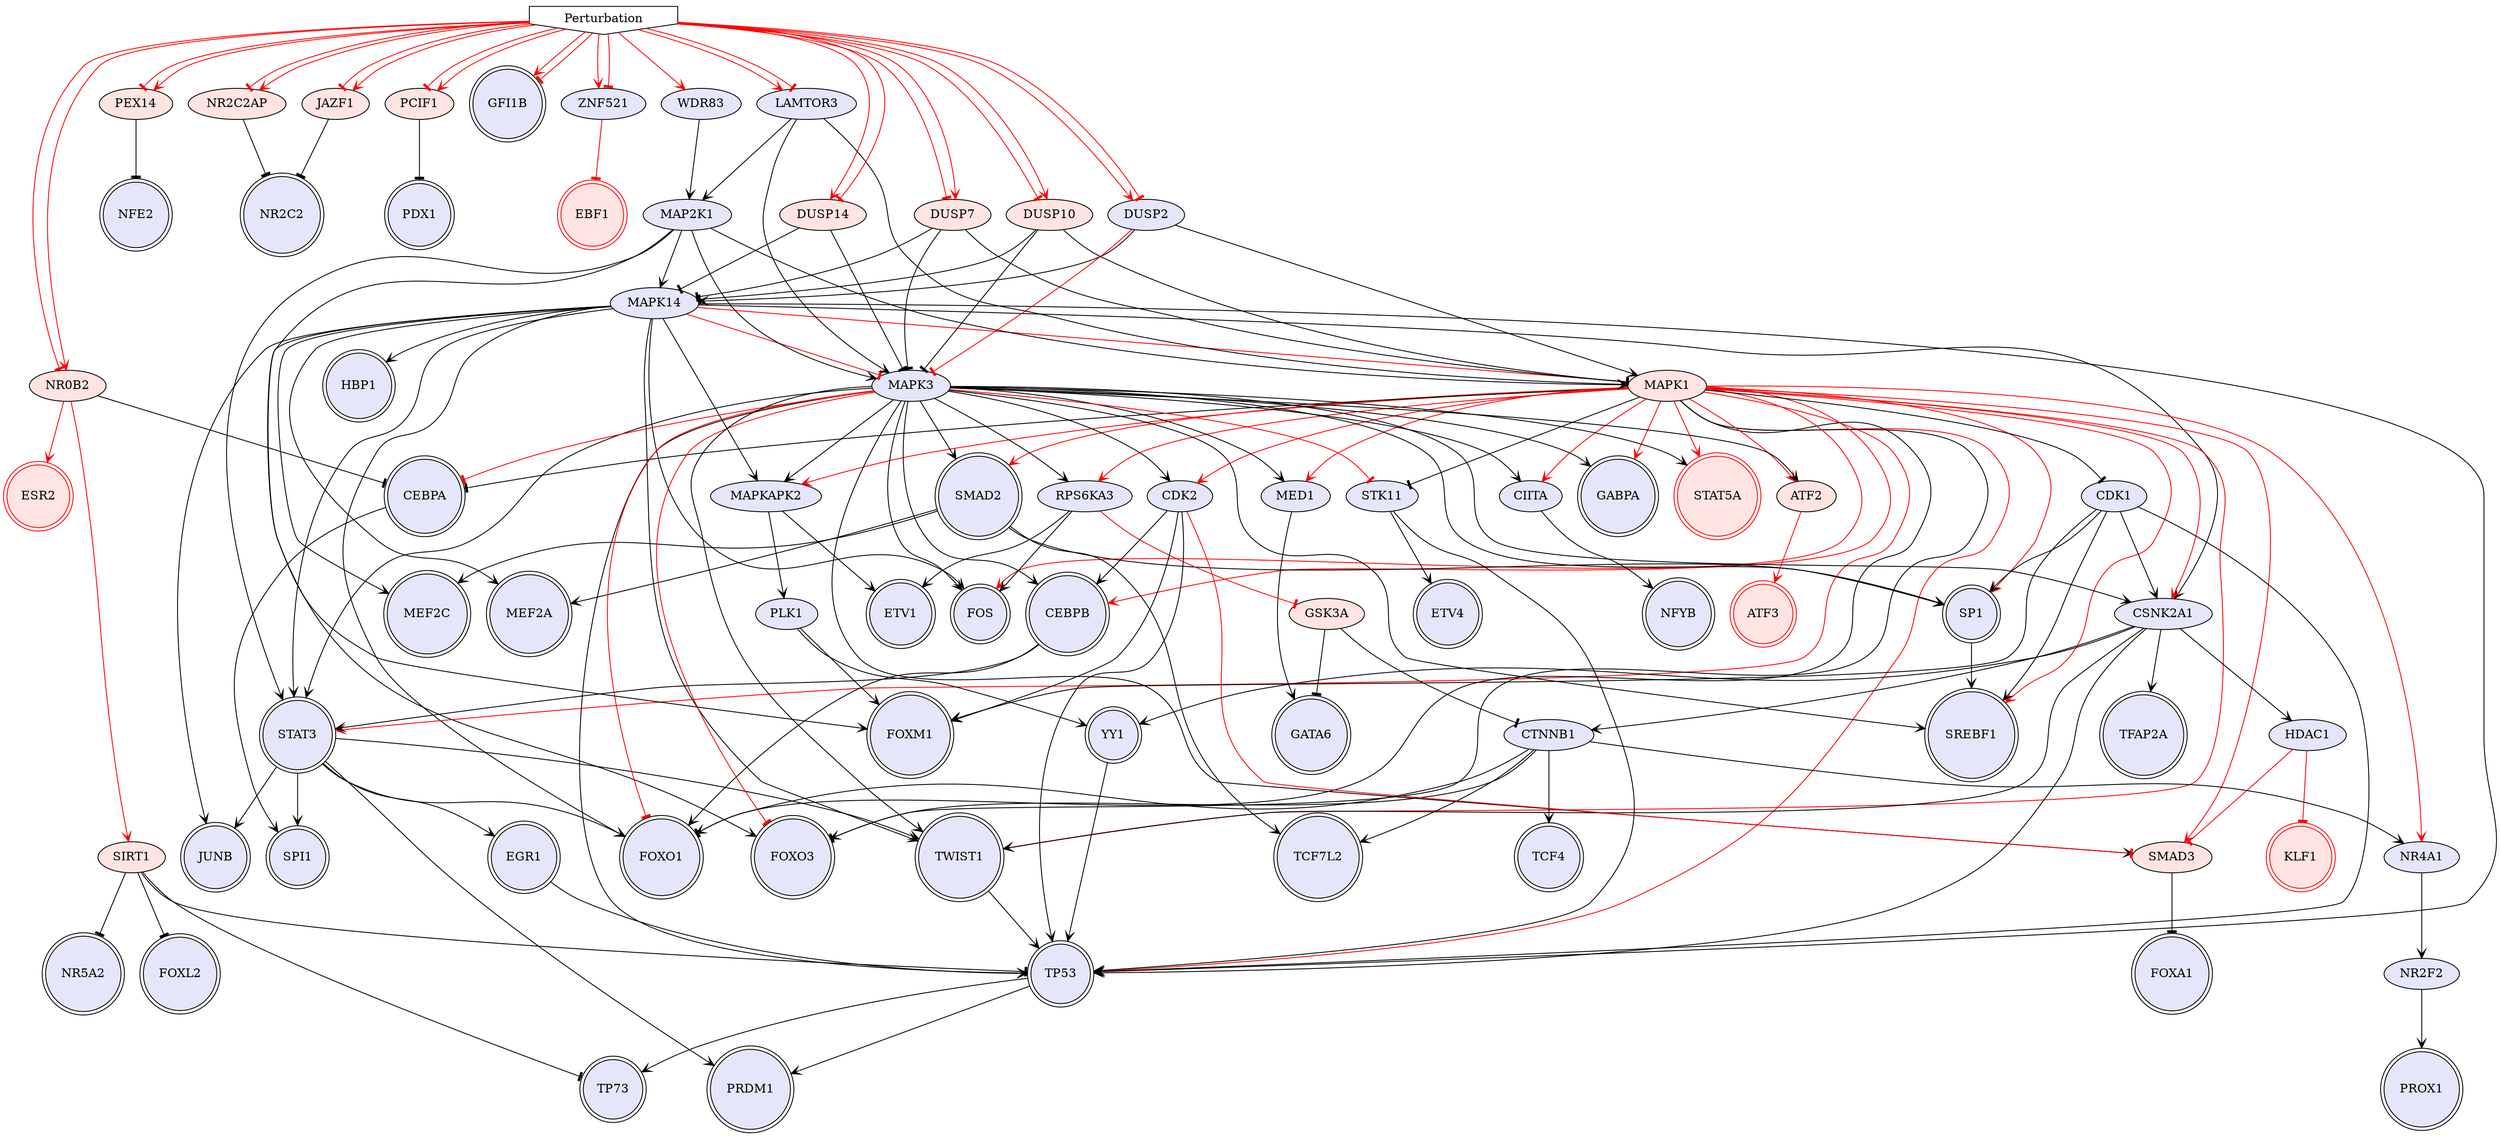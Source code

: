 digraph {

MAPK14->MAPKAPK2 [penwidth=1, color=black, arrowhead="vee"]
MAPK1->GABPA [penwidth=1, color=red, arrowhead="vee"]
TP53->PRDM1 [penwidth=1, color=black, arrowhead="vee"]
TP53->TP73 [penwidth=1, color=black, arrowhead="vee"]
CSNK2A1->CTNNB1 [penwidth=1, color=black, arrowhead="vee"]
STAT3->JUNB [penwidth=1, color=black, arrowhead="vee"]
STAT3->EGR1 [penwidth=1, color=black, arrowhead="vee"]
STAT3->PRDM1 [penwidth=1, color=black, arrowhead="vee"]
CTNNB1->FOXO1 [penwidth=1, color=black, arrowhead="vee"]
CTNNB1->FOXO3 [penwidth=1, color=black, arrowhead="vee"]
MAPK1->CEBPB [penwidth=1, color=red, arrowhead="vee"]
CEBPB->FOXO1 [penwidth=1, color=black, arrowhead="vee"]
CTNNB1->TCF7L2 [penwidth=1, color=black, arrowhead="vee"]
SMAD2->TCF7L2 [penwidth=1, color=black, arrowhead="vee"]
PLK1->FOXM1 [penwidth=1, color=black, arrowhead="vee"]
MAPK14->FOS [penwidth=1, color=black, arrowhead="vee"]
SIRT1->TP53 [penwidth=1, color=black, arrowhead="tee"]
SMAD2->SP1 [penwidth=1, color=black, arrowhead="vee"]
CEBPB->STAT3 [penwidth=1, color=black, arrowhead="vee"]
SP1->SREBF1 [penwidth=1, color=black, arrowhead="vee"]
STAT3->SPI1 [penwidth=1, color=black, arrowhead="vee"]
CEBPA->SPI1 [penwidth=1, color=black, arrowhead="vee"]
MAPK1->STAT3 [penwidth=1, color=red, arrowhead="vee"]
EGR1->TP53 [penwidth=1, color=black, arrowhead="vee"]
MAPK14->MEF2C [penwidth=1, color=black, arrowhead="vee"]
MAPK1->SMAD2 [penwidth=1, color=red, arrowhead="vee"]
NR4A1->NR2F2 [penwidth=1, color=black, arrowhead="vee"]
SIRT1->NR5A2 [penwidth=1, color=black, arrowhead="tee"]
NR2F2->PROX1 [penwidth=1, color=black, arrowhead="vee"]
DUSP2->MAPK1 [penwidth=1, color=black, arrowhead="vee"]
DUSP2->MAPK14 [penwidth=1, color=black, arrowhead="vee"]
CTNNB1->TCF4 [penwidth=1, color=black, arrowhead="vee"]
SMAD2->MEF2A [penwidth=1, color=black, arrowhead="vee"]
MAPK14->STAT3 [penwidth=1, color=black, arrowhead="vee"]
CTNNB1->NR4A1 [penwidth=1, color=black, arrowhead="vee"]
MAPK1->FOS [penwidth=1, color=red, arrowhead="vee"]
MAPK1->MAPKAPK2 [penwidth=1, color=red, arrowhead="vee"]
MAPK14->CSNK2A1 [penwidth=1, color=black, arrowhead="vee"]
MAPK1->MED1 [penwidth=1, color=red, arrowhead="vee"]
CSNK2A1->TWIST1 [penwidth=1, color=black, arrowhead="vee"]
PLK1->YY1 [penwidth=1, color=black, arrowhead="vee"]
CSNK2A1->TFAP2A [penwidth=1, color=black, arrowhead="vee"]
MAPK3->STK11 [penwidth=1, color=red, arrowhead="tee"]
MAPK14->TWIST1 [penwidth=1, color=black, arrowhead="vee"]
SMAD3->FOXA1 [penwidth=1, color=black, arrowhead="tee"]
STK11->TP53 [penwidth=1, color=black, arrowhead="vee"]
MAPK14->TP53 [penwidth=1, color=black, arrowhead="vee"]
MAPK1->SREBF1 [penwidth=1, color=red, arrowhead="vee"]
CSNK2A1->HDAC1 [penwidth=1, color=black, arrowhead="vee"]
MAPK14->JUNB [penwidth=1, color=black, arrowhead="vee"]
SIRT1->FOXL2 [penwidth=1, color=black, arrowhead="tee"]
CSNK2A1->TP53 [penwidth=1, color=black, arrowhead="vee"]
CSNK2A1->YY1 [penwidth=1, color=black, arrowhead="vee"]
MAPK1->CSNK2A1 [penwidth=1, color=red, arrowhead="vee"]
MAPK1->SP1 [penwidth=1, color=red, arrowhead="vee"]
MAPK14->FOXO3 [penwidth=1, color=black, arrowhead="vee"]
MAPK14->FOXO1 [penwidth=1, color=black, arrowhead="vee"]
MAPK14->HBP1 [penwidth=1, color=black, arrowhead="vee"]
MAPK14->MEF2A [penwidth=1, color=black, arrowhead="vee"]
MAPK1->CIITA [penwidth=1, color=red, arrowhead="vee"]
MAPK1->TWIST1 [penwidth=1, color=red, arrowhead="vee"]
MAPK3->FOXO3 [penwidth=1, color=red, arrowhead="tee"]
MAPKAPK2->ETV1 [penwidth=1, color=black, arrowhead="vee"]
MAPKAPK2->PLK1 [penwidth=1, color=black, arrowhead="vee"]
NR0B2->CEBPA [penwidth=1, color=black, arrowhead="tee"]
MAPK3->CEBPA [penwidth=1, color=red, arrowhead="tee"]
MAPK3->FOXO1 [penwidth=1, color=red, arrowhead="tee"]
MAPK1->NR4A1 [penwidth=1, color=red, arrowhead="vee"]
MAPK1->TP53 [penwidth=1, color=red, arrowhead="vee"]
STK11->ETV4 [penwidth=1, color=black, arrowhead="vee"]
YY1->TP53 [penwidth=1, color=black, arrowhead="vee"]
STAT3->TWIST1 [penwidth=1, color=black, arrowhead="vee"]
SMAD2->MEF2C [penwidth=1, color=black, arrowhead="vee"]
STAT3->FOXO1 [penwidth=1, color=black, arrowhead="vee"]
SIRT1->TP73 [penwidth=1, color=black, arrowhead="tee"]
TWIST1->TP53 [penwidth=1, color=black, arrowhead="vee"]
NR2C2AP->NR2C2 [penwidth=1, color=black, arrowhead="tee"]
CIITA->NFYB [penwidth=1, color=black, arrowhead="vee"]
MED1->GATA6 [penwidth=1, color=black, arrowhead="vee"]
PEX14->NFE2 [penwidth=1, color=black, arrowhead="tee"]
PCIF1->PDX1 [penwidth=1, color=black, arrowhead="tee"]
Perturbation->DUSP2 [penwidth=1, color=red, arrowhead="vee"]
Perturbation->GFI1B [penwidth=1, color=red, arrowhead="vee"]
Perturbation->ZNF521 [penwidth=1, color=red, arrowhead="vee"]
MAPK14->MAPK3 [penwidth=1, color=red, arrowhead="tee"]
ATF2->ATF3 [penwidth=1, color=red, arrowhead="vee"]
MAPK3->SMAD3 [penwidth=1, color=black, arrowhead="vee"]
MAPK3->STAT5A [penwidth=1, color=black, arrowhead="vee"]
NR0B2->SIRT1 [penwidth=1, color=red, arrowhead="vee"]
NR0B2->ESR2 [penwidth=1, color=red, arrowhead="vee"]
ZNF521->EBF1 [penwidth=1, color=red, arrowhead="tee"]
MAPK3->ATF2 [penwidth=1, color=black, arrowhead="vee"]
DUSP2->MAPK3 [penwidth=1, color=red, arrowhead="tee"]
HDAC1->KLF1 [penwidth=1, color=red, arrowhead="tee"]
HDAC1->SMAD3 [penwidth=1, color=red, arrowhead="tee"]
Perturbation->NR0B2 [penwidth=1, color=red, arrowhead="tee"]
Perturbation->NR2C2AP [penwidth=1, color=red, arrowhead="tee"]
Perturbation->PCIF1 [penwidth=1, color=red, arrowhead="tee"]
Perturbation->PEX14 [penwidth=1, color=red, arrowhead="tee"]
MAPK3->GABPA [penwidth=1, color=black, arrowhead="vee"]
MAPK3->RPS6KA3 [penwidth=1, color=black, arrowhead="vee"]
MAPK3->CEBPB [penwidth=1, color=black, arrowhead="vee"]
CDK1->CSNK2A1 [penwidth=1, color=black, arrowhead="vee"]
MAPK1->CDK1 [penwidth=1, color=black, arrowhead="tee"]
MAPK3->STAT3 [penwidth=1, color=black, arrowhead="vee"]
MAPK3->SMAD2 [penwidth=1, color=black, arrowhead="vee"]
MAPK3->FOS [penwidth=1, color=black, arrowhead="vee"]
DUSP10->MAPK14 [penwidth=1, color=black, arrowhead="tee"]
MAPK1->FOXO1 [penwidth=1, color=black, arrowhead="tee"]
MAPK1->FOXO3 [penwidth=1, color=black, arrowhead="tee"]
RPS6KA3->ETV1 [penwidth=1, color=black, arrowhead="vee"]
RPS6KA3->FOS [penwidth=1, color=black, arrowhead="vee"]
MAPK1->STK11 [penwidth=1, color=black, arrowhead="tee"]
CDK1->SP1 [penwidth=1, color=black, arrowhead="vee"]
MAPK3->SP1 [penwidth=1, color=black, arrowhead="vee"]
CDK1->TP53 [penwidth=1, color=black, arrowhead="vee"]
MAPK3->SREBF1 [penwidth=1, color=black, arrowhead="vee"]
MAPK1->CEBPA [penwidth=1, color=black, arrowhead="tee"]
CDK1->FOXM1 [penwidth=1, color=black, arrowhead="vee"]
CDK1->SREBF1 [penwidth=1, color=black, arrowhead="vee"]
MAPK3->CSNK2A1 [penwidth=1, color=black, arrowhead="vee"]
MAPK3->TWIST1 [penwidth=1, color=black, arrowhead="vee"]
JAZF1->NR2C2 [penwidth=1, color=black, arrowhead="tee"]
MAPK3->CIITA [penwidth=1, color=black, arrowhead="vee"]
MAPK3->MED1 [penwidth=1, color=black, arrowhead="vee"]
MAPK3->TP53 [penwidth=1, color=black, arrowhead="vee"]
DUSP10->MAPK3 [penwidth=1, color=black, arrowhead="tee"]
MAPK14->MAPK1 [penwidth=1, color=red, arrowhead="tee"]
MAPK1->SMAD3 [penwidth=1, color=red, arrowhead="vee"]
MAPK1->ATF2 [penwidth=1, color=red, arrowhead="vee"]
MAPK1->STAT5A [penwidth=1, color=red, arrowhead="vee"]
Perturbation->DUSP10 [penwidth=1, color=red, arrowhead="tee"]
Perturbation->JAZF1 [penwidth=1, color=red, arrowhead="tee"]
MAPK3->MAPKAPK2 [penwidth=1, color=black, arrowhead="vee"]
Perturbation->GFI1B [penwidth=1, color=red, arrowhead="tee"]
Perturbation->ZNF521 [penwidth=1, color=red, arrowhead="tee"]
Perturbation->DUSP10 [penwidth=1, color=red, arrowhead="vee"]
Perturbation->JAZF1 [penwidth=1, color=red, arrowhead="vee"]
Perturbation->NR0B2 [penwidth=1, color=red, arrowhead="vee"]
Perturbation->PCIF1 [penwidth=1, color=red, arrowhead="vee"]
Perturbation->PEX14 [penwidth=1, color=red, arrowhead="vee"]
DUSP14->MAPK3 [penwidth=1, color=black, arrowhead="tee"]
DUSP14->MAPK14 [penwidth=1, color=black, arrowhead="tee"]
Perturbation->DUSP14 [penwidth=1, color=red, arrowhead="vee"]
Perturbation->DUSP14 [penwidth=1, color=red, arrowhead="tee"]
GSK3A->CTNNB1 [penwidth=1, color=black, arrowhead="tee"]
GSK3A->GATA6 [penwidth=1, color=black, arrowhead="tee"]
RPS6KA3->GSK3A [penwidth=1, color=red, arrowhead="tee"]
DUSP7->MAPK14 [penwidth=1, color=black, arrowhead="tee"]
DUSP7->MAPK3 [penwidth=1, color=black, arrowhead="tee"]
Perturbation->DUSP7 [penwidth=1, color=red, arrowhead="tee"]
Perturbation->DUSP7 [penwidth=1, color=red, arrowhead="vee"]
MAPK1->RPS6KA3 [penwidth=1, color=red, arrowhead="vee"]
CDK2->CEBPB [penwidth=1, color=black, arrowhead="vee"]
CDK2->TP53 [penwidth=1, color=black, arrowhead="vee"]
MAPK1->CDK2 [penwidth=1, color=red, arrowhead="vee"]
CDK2->FOXM1 [penwidth=1, color=black, arrowhead="vee"]
DUSP10->MAPK1 [penwidth=1, color=black, arrowhead="tee"]
CDK2->SMAD3 [penwidth=1, color=red, arrowhead="tee"]
MAP2K1->MAPK1 [penwidth=1, color=black, arrowhead="vee"]
LAMTOR3->MAP2K1 [penwidth=1, color=black, arrowhead="vee"]
LAMTOR3->MAPK1 [penwidth=1, color=black, arrowhead="vee"]
MAP2K1->STAT3 [penwidth=1, color=black, arrowhead="vee"]
MAP2K1->MAPK14 [penwidth=1, color=black, arrowhead="vee"]
MAP2K1->FOXM1 [penwidth=1, color=black, arrowhead="vee"]
Perturbation->LAMTOR3 [penwidth=1, color=red, arrowhead="vee"]
Perturbation->LAMTOR3 [penwidth=1, color=red, arrowhead="tee"]
Perturbation->DUSP2 [penwidth=1, color=red, arrowhead="tee"]
Perturbation->NR2C2AP [penwidth=1, color=red, arrowhead="vee"]
WDR83->MAP2K1 [penwidth=1, color=black, arrowhead="vee"]
Perturbation->WDR83 [penwidth=1, color=red, arrowhead="vee"]
DUSP7->MAPK1 [penwidth=1, color=black, arrowhead="tee"]
MAPK3->CDK2 [penwidth=1, color=black, arrowhead="vee"]
MAP2K1->MAPK3 [penwidth=1, color=black, arrowhead="vee"]
LAMTOR3->MAPK3 [penwidth=1, color=black, arrowhead="vee"]
Perturbation [style=filled, color=black, fillcolor=white, shape=invhouse];
KLF1 [style=filled, color=red, fillcolor=mistyrose, shape=doublecircle];
GABPA [style=filled, color=black, fillcolor=lavender, shape=doublecircle];
SPI1 [style=filled, color=black, fillcolor=lavender, shape=doublecircle];
TWIST1 [style=filled, color=black, fillcolor=lavender, shape=doublecircle];
PROX1 [style=filled, color=black, fillcolor=lavender, shape=doublecircle];
SMAD2 [style=filled, color=black, fillcolor=lavender, shape=doublecircle];
CEBPB [style=filled, color=black, fillcolor=lavender, shape=doublecircle];
FOXA1 [style=filled, color=black, fillcolor=lavender, shape=doublecircle];
ETV4 [style=filled, color=black, fillcolor=lavender, shape=doublecircle];
GATA6 [style=filled, color=black, fillcolor=lavender, shape=doublecircle];
JUNB [style=filled, color=black, fillcolor=lavender, shape=doublecircle];
TCF7L2 [style=filled, color=black, fillcolor=lavender, shape=doublecircle];
FOS [style=filled, color=black, fillcolor=lavender, shape=doublecircle];
TP73 [style=filled, color=black, fillcolor=lavender, shape=doublecircle];
FOXO1 [style=filled, color=black, fillcolor=lavender, shape=doublecircle];
NFE2 [style=filled, color=black, fillcolor=lavender, shape=doublecircle];
NR5A2 [style=filled, color=black, fillcolor=lavender, shape=doublecircle];
SP1 [style=filled, color=black, fillcolor=lavender, shape=doublecircle];
NR2C2 [style=filled, color=black, fillcolor=lavender, shape=doublecircle];
PDX1 [style=filled, color=black, fillcolor=lavender, shape=doublecircle];
ETV1 [style=filled, color=black, fillcolor=lavender, shape=doublecircle];
SREBF1 [style=filled, color=black, fillcolor=lavender, shape=doublecircle];
MEF2A [style=filled, color=black, fillcolor=lavender, shape=doublecircle];
TFAP2A [style=filled, color=black, fillcolor=lavender, shape=doublecircle];
FOXO3 [style=filled, color=black, fillcolor=lavender, shape=doublecircle];
HBP1 [style=filled, color=black, fillcolor=lavender, shape=doublecircle];
EBF1 [style=filled, color=red, fillcolor=mistyrose, shape=doublecircle];
MEF2C [style=filled, color=black, fillcolor=lavender, shape=doublecircle];
EGR1 [style=filled, color=black, fillcolor=lavender, shape=doublecircle];
GFI1B [style=filled, color=black, fillcolor=lavender, shape=doublecircle];
STAT3 [style=filled, color=black, fillcolor=lavender, shape=doublecircle];
FOXM1 [style=filled, color=black, fillcolor=lavender, shape=doublecircle];
ESR2 [style=filled, color=red, fillcolor=mistyrose, shape=doublecircle];
NFYB [style=filled, color=black, fillcolor=lavender, shape=doublecircle];
TCF4 [style=filled, color=black, fillcolor=lavender, shape=doublecircle];
TP53 [style=filled, color=black, fillcolor=lavender, shape=doublecircle];
FOXL2 [style=filled, color=black, fillcolor=lavender, shape=doublecircle];
YY1 [style=filled, color=black, fillcolor=lavender, shape=doublecircle];
STAT5A [style=filled, color=red, fillcolor=mistyrose, shape=doublecircle];
CEBPA [style=filled, color=black, fillcolor=lavender, shape=doublecircle];
PRDM1 [style=filled, color=black, fillcolor=lavender, shape=doublecircle];
ATF3 [style=filled, color=red, fillcolor=mistyrose, shape=doublecircle];
MAPK14 [style=filled, fillcolor=lavender];
MAPK1 [style=filled, fillcolor=mistyrose];
CSNK2A1 [style=filled, fillcolor=lavender];
CTNNB1 [style=filled, fillcolor=lavender];
PLK1 [style=filled, fillcolor=lavender];
SIRT1 [style=filled, fillcolor=mistyrose];
NR4A1 [style=filled, fillcolor=lavender];
NR2F2 [style=filled, fillcolor=lavender];
DUSP2 [style=filled, fillcolor=lavender];
MAPK3 [style=filled, fillcolor=lavender];
SMAD3 [style=filled, fillcolor=mistyrose];
STK11 [style=filled, fillcolor=lavender];
MAPKAPK2 [style=filled, fillcolor=lavender];
NR0B2 [style=filled, fillcolor=mistyrose];
NR2C2AP [style=filled, fillcolor=mistyrose];
CIITA [style=filled, fillcolor=lavender];
MED1 [style=filled, fillcolor=lavender];
PEX14 [style=filled, fillcolor=mistyrose];
PCIF1 [style=filled, fillcolor=mistyrose];
ATF2 [style=filled, fillcolor=mistyrose];
ZNF521 [style=filled, fillcolor=lavender];
HDAC1 [style=filled, fillcolor=lavender];
CDK1 [style=filled, fillcolor=lavender];
DUSP10 [style=filled, fillcolor=mistyrose];
RPS6KA3 [style=filled, fillcolor=lavender];
JAZF1 [style=filled, fillcolor=mistyrose];
DUSP14 [style=filled, fillcolor=mistyrose];
GSK3A [style=filled, fillcolor=mistyrose];
DUSP7 [style=filled, fillcolor=mistyrose];
CDK2 [style=filled, fillcolor=lavender];
MAP2K1 [style=filled, fillcolor=lavender];
LAMTOR3 [style=filled, fillcolor=lavender];
WDR83 [style=filled, fillcolor=lavender];


}
